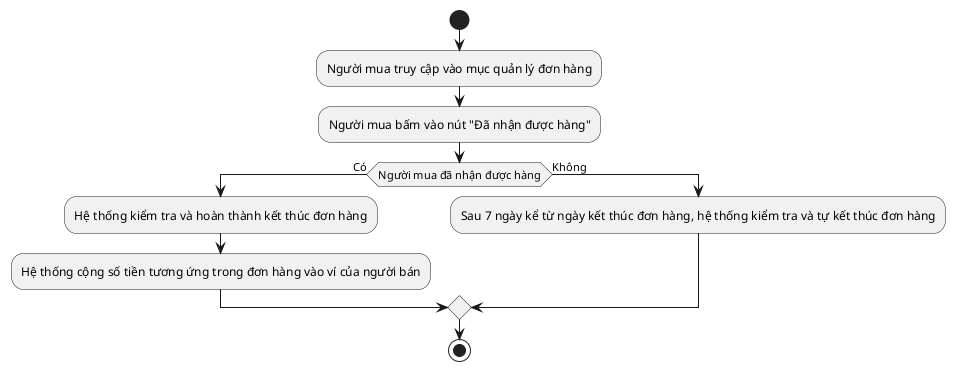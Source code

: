 @startuml
start

:Người mua truy cập vào mục quản lý đơn hàng;
:Người mua bấm vào nút "Đã nhận được hàng";
if (Người mua đã nhận được hàng) then (Có)
    :Hệ thống kiểm tra và hoàn thành kết thúc đơn hàng;
    :Hệ thống cộng số tiền tương ứng trong đơn hàng vào ví của người bán;
else (Không)
    :Sau 7 ngày kể từ ngày kết thúc đơn hàng, hệ thống kiểm tra và tự kết thúc đơn hàng;
endif

stop
@enduml
